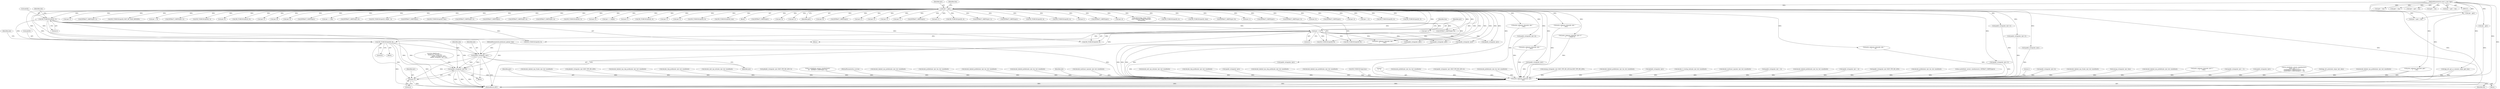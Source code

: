 digraph "0_tcpdump_ffde45acf3348f8353fb4064a1b21683ee6b5ddf@pointer" {
"1002451" [label="(Call,ND_TCHECK2(tptr[0], 8))"];
"1002440" [label="(Call,tptr +=5)"];
"1002412" [label="(Call,ND_TCHECK2(tptr[0], 5))"];
"1000142" [label="(Call,tptr = pptr)"];
"1000128" [label="(MethodParameterIn,const u_char *pptr)"];
"1002462" [label="(Call,ipaddr_string(ndo, tptr))"];
"1002465" [label="(Call,ipaddr_string(ndo, tptr+4))"];
"1002905" [label="(Call,print_unknown_data(ndo, pptr, \"\n\t    \", len))"];
"1002467" [label="(Call,tptr+4)"];
"1002483" [label="(Call,ipaddr_string(ndo, tptr))"];
"1002241" [label="(Call,as_printf(ndo, astostr, sizeof(astostr),\n\t\t\t    EXTRACT_32BITS(tptr+2)))"];
"1002288" [label="(Call,ipaddr_string(ndo, tptr+2))"];
"1000129" [label="(MethodParameterIn,u_int len)"];
"1002353" [label="(Call,tptr+2)"];
"1001264" [label="(Call,decode_labeled_vpn_prefix4(ndo, tptr, buf, sizeof(buf)))"];
"1002198" [label="(Call,EXTRACT_16BITS(tptr+2))"];
"1001392" [label="(Call,decode_prefix6(ndo, tptr, len, buf, sizeof(buf)))"];
"1001642" [label="(Call,ND_TCHECK2(tptr[0], BGP_MP_NLRI_MINSIZE))"];
"1002466" [label="(Identifier,ndo)"];
"1002391" [label="(Call,tptr +=8)"];
"1001862" [label="(Call,decode_labeled_prefix6(ndo, tptr, len, buf, sizeof(buf)))"];
"1002246" [label="(Call,EXTRACT_32BITS(tptr+2))"];
"1000208" [label="(Call,pptr + len)"];
"1001750" [label="(Call,decode_labeled_prefix4(ndo, tptr, len, buf, sizeof(buf)))"];
"1000615" [label="(Call,ND_TCHECK2(tptr[0], 3))"];
"1002312" [label="(Call,tptr+6)"];
"1002613" [label="(Call,ND_TCHECK2(tptr[3], 8))"];
"1002915" [label="(MethodReturn,RET)"];
"1002886" [label="(Call,print_unknown_data(ndo, pptr, \"\n\t    \", len))"];
"1002462" [label="(Call,ipaddr_string(ndo, tptr))"];
"1002261" [label="(Call,tptr+2)"];
"1002906" [label="(Identifier,ndo)"];
"1002529" [label="(Call,ND_TCHECK2(tptr[0], 8))"];
"1002467" [label="(Call,tptr+4)"];
"1000126" [label="(MethodParameterIn,netdissect_options *ndo)"];
"1002062" [label="(Call,decode_multicast_vpn(ndo, tptr, buf, sizeof(buf)))"];
"1002335" [label="(Call,tptr+6)"];
"1002461" [label="(Block,)"];
"1000128" [label="(MethodParameterIn,const u_char *pptr)"];
"1002629" [label="(Call,tptr+3)"];
"1002458" [label="(Identifier,ndo)"];
"1002493" [label="(Call,ND_TCHECK2(tptr[0], 4))"];
"1002030" [label="(Call,decode_mdt_vpn_nlri(ndo, tptr, buf, sizeof(buf)))"];
"1000493" [label="(Call,EXTRACT_32BITS(tptr))"];
"1001536" [label="(Call,decode_clnp_prefix(ndo, tptr, buf, sizeof(buf)))"];
"1000331" [label="(Call,ipaddr_string(ndo, tptr))"];
"1000955" [label="(Call,ipaddr_string(ndo, tptr))"];
"1002396" [label="(Block,)"];
"1002472" [label="(Call,ND_TCHECK2(tptr[0], 8))"];
"1001998" [label="(Call,decode_labeled_vpn_clnp_prefix(ndo, tptr, buf, sizeof(buf)))"];
"1001472" [label="(Call,decode_labeled_vpn_prefix6(ndo, tptr, buf, sizeof(buf)))"];
"1001097" [label="(Call,tptr += tlen)"];
"1002250" [label="(Call,EXTRACT_16BITS(tptr+6))"];
"1002602" [label="(Call,ND_TCHECK2(tptr[3], length - 3))"];
"1000567" [label="(Call,ipaddr_string(ndo, tptr))"];
"1000357" [label="(Call,EXTRACT_32BITS(tptr))"];
"1000663" [label="(Call,ND_TCHECK2(tptr[0], tlen))"];
"1002260" [label="(Call,EXTRACT_32BITS(tptr+2))"];
"1000142" [label="(Call,tptr = pptr)"];
"1002664" [label="(Call,EXTRACT_32BITS(tptr))"];
"1002125" [label="(Call,pptr + len)"];
"1002901" [label="(Call,ND_TCHECK2(*pptr,len))"];
"1001092" [label="(Call,print_unknown_data(ndo, tptr, \"\n\t    \", tlen))"];
"1002908" [label="(Literal,\"\n\t    \")"];
"1001822" [label="(Call,decode_prefix6(ndo, tptr, len, buf, sizeof(buf)))"];
"1002361" [label="(Call,EXTRACT_16BITS(tptr+4))"];
"1002905" [label="(Call,print_unknown_data(ndo, pptr, \"\n\t    \", len))"];
"1002203" [label="(Call,EXTRACT_32BITS(tptr+4))"];
"1001038" [label="(Call,ipaddr_string(ndo, tptr+BGP_VPN_RD_LEN+4))"];
"1001710" [label="(Call,decode_prefix4(ndo, tptr, len, buf, sizeof(buf)))"];
"1001018" [label="(Call,isonsap_string(ndo, tptr+BGP_VPN_RD_LEN,tlen-BGP_VPN_RD_LEN))"];
"1002155" [label="(Call,ND_TCHECK2(tptr[0], 2))"];
"1002441" [label="(Identifier,tptr)"];
"1002362" [label="(Call,tptr+4)"];
"1000206" [label="(Call,tptr < pptr + len)"];
"1001432" [label="(Call,decode_labeled_prefix6(ndo, tptr, len, buf, sizeof(buf)))"];
"1002636" [label="(Call,tptr += length)"];
"1002416" [label="(Literal,5)"];
"1002123" [label="(Call,tptr = pptr + len)"];
"1002402" [label="(Call,tptr+1)"];
"1002909" [label="(Identifier,len)"];
"1000486" [label="(Call,ND_TCHECK2(tptr[0], 4))"];
"1002207" [label="(Call,ipaddr_string(ndo, tptr+4))"];
"1002435" [label="(Call,EXTRACT_24BITS(tptr+2))"];
"1000861" [label="(Call,ip6addr_string(ndo, tptr))"];
"1001296" [label="(Call,decode_rt_routing_info(ndo, tptr, buf, sizeof(buf)))"];
"1001328" [label="(Call,decode_multicast_vpn(ndo, tptr, buf, sizeof(buf)))"];
"1000428" [label="(Call,ipaddr_string(ndo, tptr + 4))"];
"1002465" [label="(Call,ipaddr_string(ndo, tptr+4))"];
"1002586" [label="(Call,tptr+1)"];
"1001627" [label="(Call,pptr + len)"];
"1002556" [label="(Call,print_unknown_data(ndo, tptr, \"\n\t      \", tlen))"];
"1002413" [label="(Call,tptr[0])"];
"1002373" [label="(Call,tptr+2)"];
"1000445" [label="(Call,ND_TCHECK2(tptr[0], 8))"];
"1000682" [label="(Call,print_unknown_data(ndo, tptr, \"\n\t    \", tlen))"];
"1000385" [label="(Call,ND_TCHECK2(tptr[0], len))"];
"1002455" [label="(Literal,8)"];
"1002419" [label="(Identifier,ndo)"];
"1002436" [label="(Call,tptr+2)"];
"1000130" [label="(Block,)"];
"1001224" [label="(Call,decode_labeled_prefix4(ndo, tptr, len, buf, sizeof(buf)))"];
"1002469" [label="(Literal,4)"];
"1000426" [label="(Call,EXTRACT_32BITS(tptr))"];
"1002540" [label="(Call,ipaddr_string(ndo, tptr))"];
"1002209" [label="(Call,tptr+4)"];
"1000463" [label="(Call,ipaddr_string(ndo, tptr + 4))"];
"1000598" [label="(Call,ipaddr_string(ndo, tptr))"];
"1002444" [label="(Identifier,tlen)"];
"1002468" [label="(Identifier,tptr)"];
"1000815" [label="(Call,ipaddr_string(ndo, tptr+BGP_VPN_RD_LEN))"];
"1002440" [label="(Call,tptr +=5)"];
"1001184" [label="(Call,decode_prefix4(ndo, tptr, len, buf, sizeof(buf)))"];
"1002442" [label="(Literal,5)"];
"1002225" [label="(Call,tptr+2)"];
"1001170" [label="(Call,tptr - pptr)"];
"1000144" [label="(Identifier,pptr)"];
"1002229" [label="(Call,tptr+6)"];
"1001625" [label="(Call,tptr = pptr + len)"];
"1002162" [label="(Call,EXTRACT_16BITS(tptr))"];
"1002463" [label="(Identifier,ndo)"];
"1002659" [label="(Call,as_printf(ndo, astostr, sizeof(astostr), EXTRACT_32BITS(tptr)))"];
"1002290" [label="(Call,tptr+2)"];
"1002358" [label="(Call,tptr+3)"];
"1002247" [label="(Call,tptr+2)"];
"1002911" [label="(Literal,1)"];
"1002319" [label="(Call,tptr+7)"];
"1001649" [label="(Call,EXTRACT_16BITS(tptr))"];
"1002304" [label="(Call,tptr+2)"];
"1002644" [label="(Call,ND_TCHECK2(tptr[0], 4))"];
"1002486" [label="(Call,ipaddr_string(ndo, tptr+4))"];
"1001504" [label="(Call,decode_labeled_vpn_l2(ndo, tptr, buf, sizeof(buf)))"];
"1001617" [label="(Call,print_unknown_data(ndo, tptr, \"\n\t    \", tlen))"];
"1000977" [label="(Call,isonsap_string(ndo, tptr, tlen))"];
"1002585" [label="(Call,EXTRACT_16BITS(tptr+1))"];
"1001902" [label="(Call,decode_labeled_vpn_prefix6(ndo, tptr, buf, sizeof(buf)))"];
"1000622" [label="(Call,EXTRACT_16BITS(tptr))"];
"1000557" [label="(Call,ND_TCHECK2(tptr[0], 4))"];
"1000347" [label="(Call,ND_TCHECK2(tptr[0], 4))"];
"1002113" [label="(Call,print_unknown_data(ndo, tptr-3, \"\n\t    \", tlen))"];
"1002448" [label="(Block,)"];
"1002095" [label="(Call,tptr-3)"];
"1002412" [label="(Call,ND_TCHECK2(tptr[0], 5))"];
"1000406" [label="(Call,EXTRACT_16BITS(tptr))"];
"1002329" [label="(Call,tptr+6)"];
"1000170" [label="(Call,tok2str(bgp_origin_values,\n\t\t\t\t\t\t\"Unknown Origin Typecode\",\n\t\t\t\t\t\ttptr[0]))"];
"1000321" [label="(Call,ND_TCHECK2(tptr[0], 4))"];
"1001073" [label="(Call,ND_TCHECK2(tptr[0], tlen))"];
"1002520" [label="(Call,ipaddr_string(ndo, tptr))"];
"1000200" [label="(Call,bgp_attr_get_as_size(ndo, atype, pptr, len))"];
"1002456" [label="(Call,ND_PRINT((ndo, \"\n\t      Sender %s, P-Group %s\",\n                           ipaddr_string(ndo, tptr),\n                           ipaddr_string(ndo, tptr+4))))"];
"1002452" [label="(Call,tptr[0])"];
"1002228" [label="(Call,EXTRACT_16BITS(tptr+6))"];
"1002627" [label="(Call,print_unknown_data(ndo, tptr+3,\"\n\t      \", length-3))"];
"1002199" [label="(Call,tptr+2)"];
"1002844" [label="(Call,EXTRACT_32BITS(tptr))"];
"1002372" [label="(Call,EXTRACT_16BITS(tptr+2))"];
"1000408" [label="(Call,ipaddr_string(ndo, tptr + 2))"];
"1002251" [label="(Call,tptr+6)"];
"1000767" [label="(Call,ipaddr_string(ndo, tptr))"];
"1000258" [label="(Call,as_printf(ndo, astostr, sizeof(astostr),\n\t\t\t\tas_size == 2 ?\n\t\t\t\tEXTRACT_16BITS(&tptr[2 + i]) :\n\t\t\t\tEXTRACT_32BITS(&tptr[2 + i])))"];
"1002796" [label="(Call,bgp_attr_print(ndo, atype, tptr, alen))"];
"1002382" [label="(Call,print_unknown_data(ndo, tptr, \"\n\t      \", 8))"];
"1001790" [label="(Call,decode_labeled_vpn_prefix4(ndo, tptr, buf, sizeof(buf)))"];
"1000143" [label="(Identifier,tptr)"];
"1000461" [label="(Call,EXTRACT_32BITS(tptr))"];
"1002204" [label="(Call,tptr+4)"];
"1002509" [label="(Call,ND_TCHECK2(tptr[0], 8))"];
"1002907" [label="(Identifier,pptr)"];
"1002451" [label="(Call,ND_TCHECK2(tptr[0], 8))"];
"1002464" [label="(Identifier,tptr)"];
"1001696" [label="(Call,tptr - pptr)"];
"1000542" [label="(Call,tptr +=4)"];
"1002302" [label="(Call,ipaddr_string(ndo, tptr+2))"];
"1000587" [label="(Call,ND_TCHECK2(tptr[0], 4))"];
"1002566" [label="(Call,ND_TCHECK2(tptr[0], 3))"];
"1001934" [label="(Call,decode_labeled_vpn_l2(ndo, tptr, buf, sizeof(buf)))"];
"1000909" [label="(Call,ip6addr_string(ndo, tptr+BGP_VPN_RD_LEN))"];
"1001568" [label="(Call,decode_labeled_vpn_clnp_prefix(ndo, tptr, buf, sizeof(buf)))"];
"1001966" [label="(Call,decode_clnp_prefix(ndo, tptr, buf, sizeof(buf)))"];
"1000146" [label="(Identifier,tlen)"];
"1001360" [label="(Call,decode_mdt_vpn_nlri(ndo, tptr, buf, sizeof(buf)))"];
"1002900" [label="(Block,)"];
"1002503" [label="(Call,ipaddr_string(ndo, tptr))"];
"1001058" [label="(Call,ip6addr_string(ndo, tptr+BGP_VPN_RD_LEN+3))"];
"1002223" [label="(Call,ipaddr_string(ndo, tptr+2))"];
"1002451" -> "1002448"  [label="AST: "];
"1002451" -> "1002455"  [label="CFG: "];
"1002452" -> "1002451"  [label="AST: "];
"1002455" -> "1002451"  [label="AST: "];
"1002458" -> "1002451"  [label="CFG: "];
"1002451" -> "1002915"  [label="DDG: "];
"1002451" -> "1002915"  [label="DDG: "];
"1002440" -> "1002451"  [label="DDG: "];
"1000142" -> "1002451"  [label="DDG: "];
"1002412" -> "1002451"  [label="DDG: "];
"1002451" -> "1002462"  [label="DDG: "];
"1002451" -> "1002465"  [label="DDG: "];
"1002451" -> "1002467"  [label="DDG: "];
"1002440" -> "1002396"  [label="AST: "];
"1002440" -> "1002442"  [label="CFG: "];
"1002441" -> "1002440"  [label="AST: "];
"1002442" -> "1002440"  [label="AST: "];
"1002444" -> "1002440"  [label="CFG: "];
"1002440" -> "1002915"  [label="DDG: "];
"1002412" -> "1002440"  [label="DDG: "];
"1000142" -> "1002440"  [label="DDG: "];
"1002440" -> "1002462"  [label="DDG: "];
"1002440" -> "1002472"  [label="DDG: "];
"1002440" -> "1002483"  [label="DDG: "];
"1002440" -> "1002493"  [label="DDG: "];
"1002440" -> "1002503"  [label="DDG: "];
"1002440" -> "1002509"  [label="DDG: "];
"1002440" -> "1002520"  [label="DDG: "];
"1002440" -> "1002529"  [label="DDG: "];
"1002440" -> "1002540"  [label="DDG: "];
"1002440" -> "1002556"  [label="DDG: "];
"1002412" -> "1002396"  [label="AST: "];
"1002412" -> "1002416"  [label="CFG: "];
"1002413" -> "1002412"  [label="AST: "];
"1002416" -> "1002412"  [label="AST: "];
"1002419" -> "1002412"  [label="CFG: "];
"1002412" -> "1002915"  [label="DDG: "];
"1002412" -> "1002915"  [label="DDG: "];
"1000142" -> "1002412"  [label="DDG: "];
"1002412" -> "1002435"  [label="DDG: "];
"1002412" -> "1002436"  [label="DDG: "];
"1002412" -> "1002472"  [label="DDG: "];
"1002412" -> "1002493"  [label="DDG: "];
"1002412" -> "1002509"  [label="DDG: "];
"1002412" -> "1002529"  [label="DDG: "];
"1002412" -> "1002556"  [label="DDG: "];
"1000142" -> "1000130"  [label="AST: "];
"1000142" -> "1000144"  [label="CFG: "];
"1000143" -> "1000142"  [label="AST: "];
"1000144" -> "1000142"  [label="AST: "];
"1000146" -> "1000142"  [label="CFG: "];
"1000142" -> "1002915"  [label="DDG: "];
"1000142" -> "1002915"  [label="DDG: "];
"1000128" -> "1000142"  [label="DDG: "];
"1000142" -> "1000170"  [label="DDG: "];
"1000142" -> "1000206"  [label="DDG: "];
"1000142" -> "1000321"  [label="DDG: "];
"1000142" -> "1000331"  [label="DDG: "];
"1000142" -> "1000347"  [label="DDG: "];
"1000142" -> "1000357"  [label="DDG: "];
"1000142" -> "1000385"  [label="DDG: "];
"1000142" -> "1000406"  [label="DDG: "];
"1000142" -> "1000426"  [label="DDG: "];
"1000142" -> "1000445"  [label="DDG: "];
"1000142" -> "1000461"  [label="DDG: "];
"1000142" -> "1000486"  [label="DDG: "];
"1000142" -> "1000493"  [label="DDG: "];
"1000142" -> "1000542"  [label="DDG: "];
"1000142" -> "1000557"  [label="DDG: "];
"1000142" -> "1000567"  [label="DDG: "];
"1000142" -> "1000587"  [label="DDG: "];
"1000142" -> "1000598"  [label="DDG: "];
"1000142" -> "1000615"  [label="DDG: "];
"1000142" -> "1000622"  [label="DDG: "];
"1000142" -> "1000663"  [label="DDG: "];
"1000142" -> "1000682"  [label="DDG: "];
"1000142" -> "1001073"  [label="DDG: "];
"1000142" -> "1001092"  [label="DDG: "];
"1000142" -> "1001097"  [label="DDG: "];
"1000142" -> "1001617"  [label="DDG: "];
"1000142" -> "1001642"  [label="DDG: "];
"1000142" -> "1001649"  [label="DDG: "];
"1000142" -> "1002095"  [label="DDG: "];
"1000142" -> "1002155"  [label="DDG: "];
"1000142" -> "1002162"  [label="DDG: "];
"1000142" -> "1002198"  [label="DDG: "];
"1000142" -> "1002199"  [label="DDG: "];
"1000142" -> "1002203"  [label="DDG: "];
"1000142" -> "1002204"  [label="DDG: "];
"1000142" -> "1002207"  [label="DDG: "];
"1000142" -> "1002209"  [label="DDG: "];
"1000142" -> "1002223"  [label="DDG: "];
"1000142" -> "1002225"  [label="DDG: "];
"1000142" -> "1002228"  [label="DDG: "];
"1000142" -> "1002229"  [label="DDG: "];
"1000142" -> "1002246"  [label="DDG: "];
"1000142" -> "1002247"  [label="DDG: "];
"1000142" -> "1002250"  [label="DDG: "];
"1000142" -> "1002251"  [label="DDG: "];
"1000142" -> "1002260"  [label="DDG: "];
"1000142" -> "1002261"  [label="DDG: "];
"1000142" -> "1002288"  [label="DDG: "];
"1000142" -> "1002290"  [label="DDG: "];
"1000142" -> "1002302"  [label="DDG: "];
"1000142" -> "1002304"  [label="DDG: "];
"1000142" -> "1002312"  [label="DDG: "];
"1000142" -> "1002319"  [label="DDG: "];
"1000142" -> "1002329"  [label="DDG: "];
"1000142" -> "1002335"  [label="DDG: "];
"1000142" -> "1002353"  [label="DDG: "];
"1000142" -> "1002358"  [label="DDG: "];
"1000142" -> "1002361"  [label="DDG: "];
"1000142" -> "1002362"  [label="DDG: "];
"1000142" -> "1002372"  [label="DDG: "];
"1000142" -> "1002373"  [label="DDG: "];
"1000142" -> "1002382"  [label="DDG: "];
"1000142" -> "1002391"  [label="DDG: "];
"1000142" -> "1002402"  [label="DDG: "];
"1000142" -> "1002435"  [label="DDG: "];
"1000142" -> "1002436"  [label="DDG: "];
"1000142" -> "1002462"  [label="DDG: "];
"1000142" -> "1002472"  [label="DDG: "];
"1000142" -> "1002483"  [label="DDG: "];
"1000142" -> "1002493"  [label="DDG: "];
"1000142" -> "1002503"  [label="DDG: "];
"1000142" -> "1002509"  [label="DDG: "];
"1000142" -> "1002520"  [label="DDG: "];
"1000142" -> "1002529"  [label="DDG: "];
"1000142" -> "1002540"  [label="DDG: "];
"1000142" -> "1002556"  [label="DDG: "];
"1000142" -> "1002566"  [label="DDG: "];
"1000142" -> "1002585"  [label="DDG: "];
"1000142" -> "1002586"  [label="DDG: "];
"1000142" -> "1002602"  [label="DDG: "];
"1000142" -> "1002613"  [label="DDG: "];
"1000142" -> "1002627"  [label="DDG: "];
"1000142" -> "1002629"  [label="DDG: "];
"1000142" -> "1002636"  [label="DDG: "];
"1000142" -> "1002644"  [label="DDG: "];
"1000142" -> "1002664"  [label="DDG: "];
"1000142" -> "1002844"  [label="DDG: "];
"1000128" -> "1000125"  [label="AST: "];
"1000128" -> "1002915"  [label="DDG: "];
"1000128" -> "1000200"  [label="DDG: "];
"1000128" -> "1000206"  [label="DDG: "];
"1000128" -> "1000208"  [label="DDG: "];
"1000128" -> "1001170"  [label="DDG: "];
"1000128" -> "1001625"  [label="DDG: "];
"1000128" -> "1001627"  [label="DDG: "];
"1000128" -> "1001696"  [label="DDG: "];
"1000128" -> "1002123"  [label="DDG: "];
"1000128" -> "1002125"  [label="DDG: "];
"1000128" -> "1002886"  [label="DDG: "];
"1000128" -> "1002905"  [label="DDG: "];
"1002462" -> "1002461"  [label="AST: "];
"1002462" -> "1002464"  [label="CFG: "];
"1002463" -> "1002462"  [label="AST: "];
"1002464" -> "1002462"  [label="AST: "];
"1002466" -> "1002462"  [label="CFG: "];
"1002462" -> "1002915"  [label="DDG: "];
"1000126" -> "1002462"  [label="DDG: "];
"1002462" -> "1002465"  [label="DDG: "];
"1002462" -> "1002465"  [label="DDG: "];
"1002462" -> "1002467"  [label="DDG: "];
"1002465" -> "1002461"  [label="AST: "];
"1002465" -> "1002467"  [label="CFG: "];
"1002466" -> "1002465"  [label="AST: "];
"1002467" -> "1002465"  [label="AST: "];
"1002456" -> "1002465"  [label="CFG: "];
"1002465" -> "1002915"  [label="DDG: "];
"1002465" -> "1002915"  [label="DDG: "];
"1002465" -> "1002915"  [label="DDG: "];
"1000126" -> "1002465"  [label="DDG: "];
"1002465" -> "1002905"  [label="DDG: "];
"1002905" -> "1002900"  [label="AST: "];
"1002905" -> "1002909"  [label="CFG: "];
"1002906" -> "1002905"  [label="AST: "];
"1002907" -> "1002905"  [label="AST: "];
"1002908" -> "1002905"  [label="AST: "];
"1002909" -> "1002905"  [label="AST: "];
"1002911" -> "1002905"  [label="CFG: "];
"1002905" -> "1002915"  [label="DDG: "];
"1002905" -> "1002915"  [label="DDG: "];
"1002905" -> "1002915"  [label="DDG: "];
"1002905" -> "1002915"  [label="DDG: "];
"1000598" -> "1002905"  [label="DDG: "];
"1000331" -> "1002905"  [label="DDG: "];
"1001018" -> "1002905"  [label="DDG: "];
"1001092" -> "1002905"  [label="DDG: "];
"1000977" -> "1002905"  [label="DDG: "];
"1002886" -> "1002905"  [label="DDG: "];
"1002886" -> "1002905"  [label="DDG: "];
"1001264" -> "1002905"  [label="DDG: "];
"1000258" -> "1002905"  [label="DDG: "];
"1002113" -> "1002905"  [label="DDG: "];
"1002223" -> "1002905"  [label="DDG: "];
"1000815" -> "1002905"  [label="DDG: "];
"1002540" -> "1002905"  [label="DDG: "];
"1001432" -> "1002905"  [label="DDG: "];
"1000200" -> "1002905"  [label="DDG: "];
"1000200" -> "1002905"  [label="DDG: "];
"1001862" -> "1002905"  [label="DDG: "];
"1001392" -> "1002905"  [label="DDG: "];
"1002486" -> "1002905"  [label="DDG: "];
"1001184" -> "1002905"  [label="DDG: "];
"1000567" -> "1002905"  [label="DDG: "];
"1001328" -> "1002905"  [label="DDG: "];
"1000408" -> "1002905"  [label="DDG: "];
"1002241" -> "1002905"  [label="DDG: "];
"1001568" -> "1002905"  [label="DDG: "];
"1000682" -> "1002905"  [label="DDG: "];
"1001822" -> "1002905"  [label="DDG: "];
"1001750" -> "1002905"  [label="DDG: "];
"1002627" -> "1002905"  [label="DDG: "];
"1002030" -> "1002905"  [label="DDG: "];
"1001472" -> "1002905"  [label="DDG: "];
"1002382" -> "1002905"  [label="DDG: "];
"1001536" -> "1002905"  [label="DDG: "];
"1002796" -> "1002905"  [label="DDG: "];
"1001934" -> "1002905"  [label="DDG: "];
"1002207" -> "1002905"  [label="DDG: "];
"1001998" -> "1002905"  [label="DDG: "];
"1002062" -> "1002905"  [label="DDG: "];
"1000909" -> "1002905"  [label="DDG: "];
"1001224" -> "1002905"  [label="DDG: "];
"1000463" -> "1002905"  [label="DDG: "];
"1001504" -> "1002905"  [label="DDG: "];
"1001710" -> "1002905"  [label="DDG: "];
"1001790" -> "1002905"  [label="DDG: "];
"1002288" -> "1002905"  [label="DDG: "];
"1001360" -> "1002905"  [label="DDG: "];
"1001966" -> "1002905"  [label="DDG: "];
"1001617" -> "1002905"  [label="DDG: "];
"1001902" -> "1002905"  [label="DDG: "];
"1002302" -> "1002905"  [label="DDG: "];
"1001058" -> "1002905"  [label="DDG: "];
"1001296" -> "1002905"  [label="DDG: "];
"1000861" -> "1002905"  [label="DDG: "];
"1000955" -> "1002905"  [label="DDG: "];
"1002520" -> "1002905"  [label="DDG: "];
"1000428" -> "1002905"  [label="DDG: "];
"1000767" -> "1002905"  [label="DDG: "];
"1001038" -> "1002905"  [label="DDG: "];
"1002556" -> "1002905"  [label="DDG: "];
"1002659" -> "1002905"  [label="DDG: "];
"1002503" -> "1002905"  [label="DDG: "];
"1000126" -> "1002905"  [label="DDG: "];
"1001170" -> "1002905"  [label="DDG: "];
"1001696" -> "1002905"  [label="DDG: "];
"1002901" -> "1002905"  [label="DDG: "];
"1000129" -> "1002905"  [label="DDG: "];
"1002467" -> "1002469"  [label="CFG: "];
"1002468" -> "1002467"  [label="AST: "];
"1002469" -> "1002467"  [label="AST: "];
"1002467" -> "1002915"  [label="DDG: "];
}
